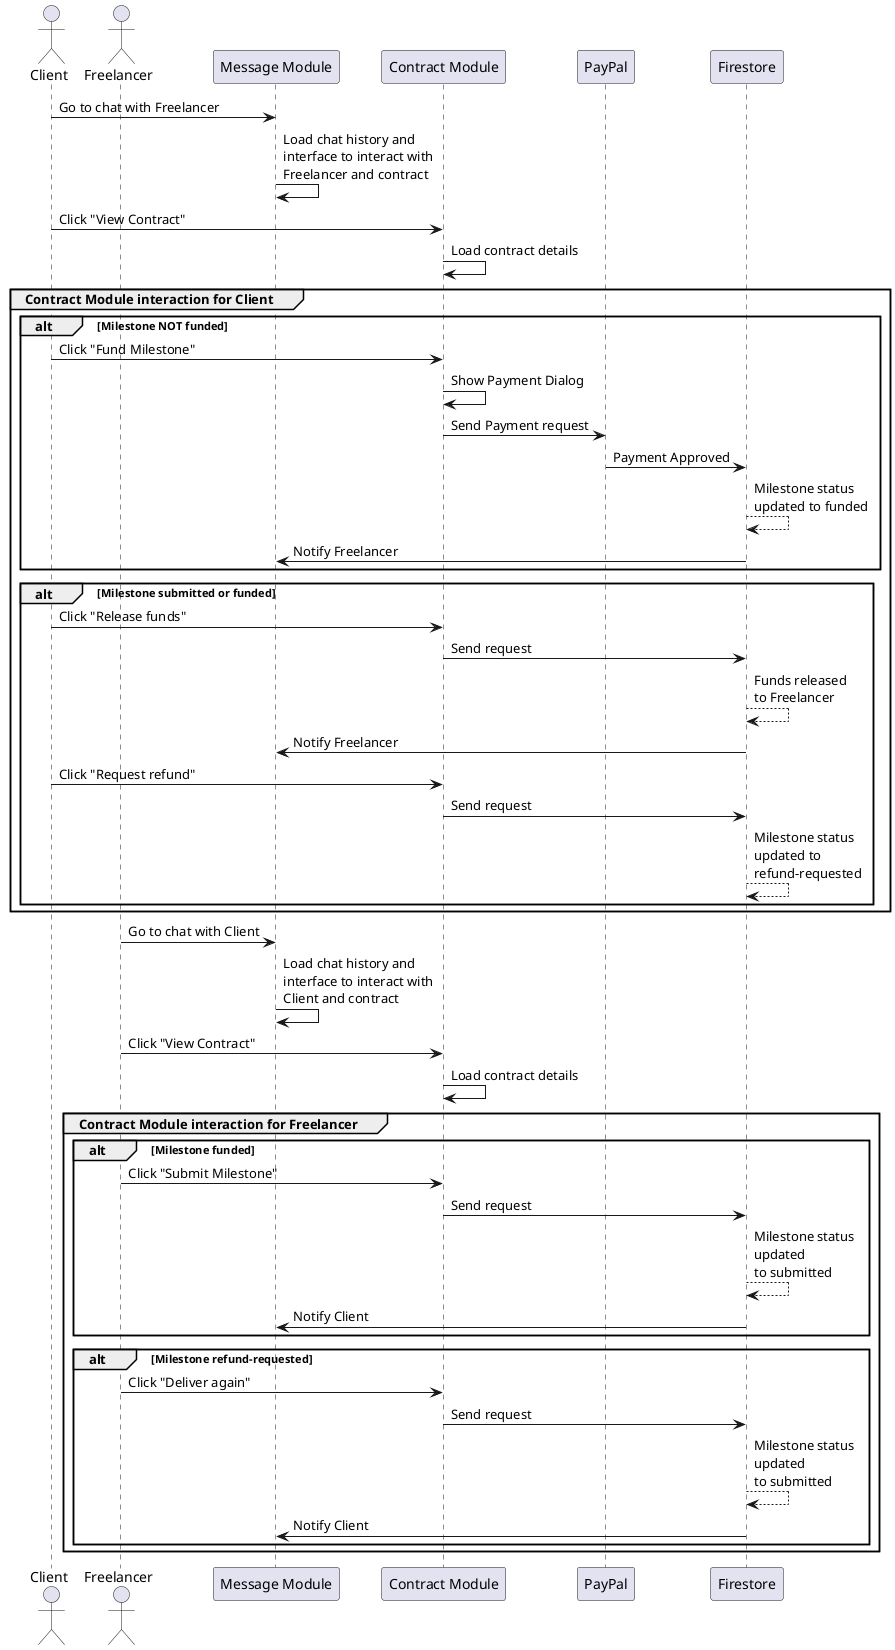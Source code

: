 @startuml contract-flow
actor Client
actor Freelancer
participant "Message Module" as MM
participant "Contract Module" as CM
participant PayPal
participant Firestore as FB

Client -> MM : Go to chat with Freelancer
MM -> MM : Load chat history and \ninterface to interact with \nFreelancer and contract
Client -> CM : Click "View Contract"
CM -> CM : Load contract details
group Contract Module interaction for Client
  alt Milestone NOT funded
    Client -> CM : Click "Fund Milestone"
    CM -> CM : Show Payment Dialog
    CM -> PayPal: Send Payment request
    PayPal -> FB : Payment Approved
    FB --> FB : Milestone status \nupdated to funded
    FB -> MM : Notify Freelancer    
  end
  alt Milestone submitted or funded
    Client -> CM : Click "Release funds"
    CM -> FB : Send request
    FB --> FB : Funds released \nto Freelancer
    FB -> MM : Notify Freelancer    
    Client -> CM : Click "Request refund"
    CM -> FB : Send request
    FB --> FB : Milestone status \nupdated to \nrefund-requested
  end
end

Freelancer -> MM : Go to chat with Client
MM -> MM : Load chat history and \ninterface to interact with \nClient and contract
Freelancer -> CM : Click "View Contract"
CM -> CM : Load contract details
group Contract Module interaction for Freelancer
  alt Milestone funded
    Freelancer -> CM : Click "Submit Milestone"
    CM -> FB : Send request
    FB --> FB : Milestone status \nupdated \nto submitted
    FB -> MM : Notify Client
  end
  alt Milestone refund-requested
    Freelancer -> CM : Click "Deliver again"
    CM -> FB : Send request
    FB --> FB : Milestone status \nupdated \nto submitted
    FB -> MM : Notify Client
  end
end

@enduml
